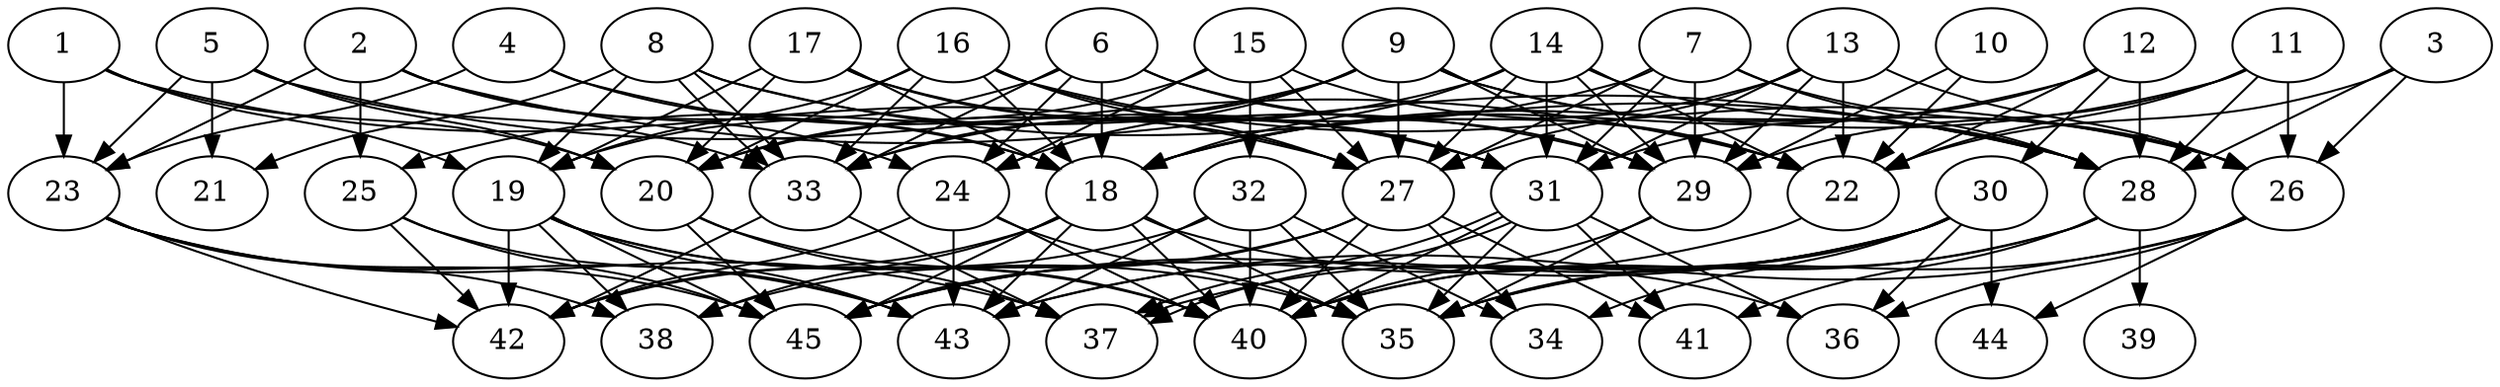 // DAG automatically generated by daggen at Thu Oct  3 14:07:23 2019
// ./daggen --dot -n 45 --ccr 0.4 --fat 0.7 --regular 0.5 --density 0.6 --mindata 5242880 --maxdata 52428800 
digraph G {
  1 [size="108715520", alpha="0.19", expect_size="43486208"] 
  1 -> 19 [size ="43486208"]
  1 -> 20 [size ="43486208"]
  1 -> 23 [size ="43486208"]
  1 -> 27 [size ="43486208"]
  2 [size="117102080", alpha="0.18", expect_size="46840832"] 
  2 -> 18 [size ="46840832"]
  2 -> 23 [size ="46840832"]
  2 -> 24 [size ="46840832"]
  2 -> 25 [size ="46840832"]
  2 -> 28 [size ="46840832"]
  3 [size="69898240", alpha="0.04", expect_size="27959296"] 
  3 -> 22 [size ="27959296"]
  3 -> 26 [size ="27959296"]
  3 -> 28 [size ="27959296"]
  4 [size="108454400", alpha="0.16", expect_size="43381760"] 
  4 -> 18 [size ="43381760"]
  4 -> 23 [size ="43381760"]
  4 -> 31 [size ="43381760"]
  5 [size="46312960", alpha="0.04", expect_size="18525184"] 
  5 -> 20 [size ="18525184"]
  5 -> 21 [size ="18525184"]
  5 -> 22 [size ="18525184"]
  5 -> 23 [size ="18525184"]
  5 -> 33 [size ="18525184"]
  6 [size="13585920", alpha="0.10", expect_size="5434368"] 
  6 -> 18 [size ="5434368"]
  6 -> 19 [size ="5434368"]
  6 -> 22 [size ="5434368"]
  6 -> 24 [size ="5434368"]
  6 -> 29 [size ="5434368"]
  6 -> 33 [size ="5434368"]
  7 [size="15557120", alpha="0.17", expect_size="6222848"] 
  7 -> 26 [size ="6222848"]
  7 -> 27 [size ="6222848"]
  7 -> 28 [size ="6222848"]
  7 -> 29 [size ="6222848"]
  7 -> 31 [size ="6222848"]
  7 -> 33 [size ="6222848"]
  8 [size="45959680", alpha="0.12", expect_size="18383872"] 
  8 -> 19 [size ="18383872"]
  8 -> 21 [size ="18383872"]
  8 -> 28 [size ="18383872"]
  8 -> 29 [size ="18383872"]
  8 -> 33 [size ="18383872"]
  8 -> 33 [size ="18383872"]
  9 [size="47869440", alpha="0.03", expect_size="19147776"] 
  9 -> 24 [size ="19147776"]
  9 -> 25 [size ="19147776"]
  9 -> 26 [size ="19147776"]
  9 -> 27 [size ="19147776"]
  9 -> 28 [size ="19147776"]
  9 -> 29 [size ="19147776"]
  9 -> 33 [size ="19147776"]
  10 [size="22707200", alpha="0.16", expect_size="9082880"] 
  10 -> 22 [size ="9082880"]
  10 -> 29 [size ="9082880"]
  11 [size="86128640", alpha="0.16", expect_size="34451456"] 
  11 -> 18 [size ="34451456"]
  11 -> 22 [size ="34451456"]
  11 -> 26 [size ="34451456"]
  11 -> 28 [size ="34451456"]
  11 -> 29 [size ="34451456"]
  12 [size="80655360", alpha="0.03", expect_size="32262144"] 
  12 -> 18 [size ="32262144"]
  12 -> 22 [size ="32262144"]
  12 -> 28 [size ="32262144"]
  12 -> 30 [size ="32262144"]
  12 -> 31 [size ="32262144"]
  13 [size="66864640", alpha="0.02", expect_size="26745856"] 
  13 -> 18 [size ="26745856"]
  13 -> 22 [size ="26745856"]
  13 -> 26 [size ="26745856"]
  13 -> 27 [size ="26745856"]
  13 -> 29 [size ="26745856"]
  13 -> 31 [size ="26745856"]
  14 [size="91358720", alpha="0.05", expect_size="36543488"] 
  14 -> 18 [size ="36543488"]
  14 -> 20 [size ="36543488"]
  14 -> 22 [size ="36543488"]
  14 -> 27 [size ="36543488"]
  14 -> 28 [size ="36543488"]
  14 -> 29 [size ="36543488"]
  14 -> 31 [size ="36543488"]
  15 [size="69442560", alpha="0.04", expect_size="27777024"] 
  15 -> 20 [size ="27777024"]
  15 -> 22 [size ="27777024"]
  15 -> 24 [size ="27777024"]
  15 -> 27 [size ="27777024"]
  15 -> 32 [size ="27777024"]
  16 [size="94115840", alpha="0.08", expect_size="37646336"] 
  16 -> 18 [size ="37646336"]
  16 -> 19 [size ="37646336"]
  16 -> 20 [size ="37646336"]
  16 -> 26 [size ="37646336"]
  16 -> 27 [size ="37646336"]
  16 -> 31 [size ="37646336"]
  16 -> 33 [size ="37646336"]
  17 [size="32770560", alpha="0.06", expect_size="13108224"] 
  17 -> 18 [size ="13108224"]
  17 -> 19 [size ="13108224"]
  17 -> 20 [size ="13108224"]
  17 -> 27 [size ="13108224"]
  17 -> 31 [size ="13108224"]
  18 [size="17295360", alpha="0.09", expect_size="6918144"] 
  18 -> 35 [size ="6918144"]
  18 -> 36 [size ="6918144"]
  18 -> 38 [size ="6918144"]
  18 -> 40 [size ="6918144"]
  18 -> 42 [size ="6918144"]
  18 -> 43 [size ="6918144"]
  18 -> 45 [size ="6918144"]
  19 [size="85181440", alpha="0.11", expect_size="34072576"] 
  19 -> 35 [size ="34072576"]
  19 -> 38 [size ="34072576"]
  19 -> 40 [size ="34072576"]
  19 -> 42 [size ="34072576"]
  19 -> 43 [size ="34072576"]
  19 -> 45 [size ="34072576"]
  20 [size="102492160", alpha="0.08", expect_size="40996864"] 
  20 -> 37 [size ="40996864"]
  20 -> 40 [size ="40996864"]
  20 -> 45 [size ="40996864"]
  21 [size="78620160", alpha="0.02", expect_size="31448064"] 
  22 [size="55767040", alpha="0.13", expect_size="22306816"] 
  22 -> 45 [size ="22306816"]
  23 [size="71191040", alpha="0.14", expect_size="28476416"] 
  23 -> 37 [size ="28476416"]
  23 -> 38 [size ="28476416"]
  23 -> 42 [size ="28476416"]
  23 -> 43 [size ="28476416"]
  23 -> 45 [size ="28476416"]
  24 [size="83420160", alpha="0.10", expect_size="33368064"] 
  24 -> 35 [size ="33368064"]
  24 -> 40 [size ="33368064"]
  24 -> 42 [size ="33368064"]
  24 -> 43 [size ="33368064"]
  25 [size="114775040", alpha="0.13", expect_size="45910016"] 
  25 -> 42 [size ="45910016"]
  25 -> 43 [size ="45910016"]
  25 -> 45 [size ="45910016"]
  26 [size="21946880", alpha="0.16", expect_size="8778752"] 
  26 -> 35 [size ="8778752"]
  26 -> 36 [size ="8778752"]
  26 -> 43 [size ="8778752"]
  26 -> 44 [size ="8778752"]
  27 [size="67952640", alpha="0.19", expect_size="27181056"] 
  27 -> 34 [size ="27181056"]
  27 -> 38 [size ="27181056"]
  27 -> 40 [size ="27181056"]
  27 -> 41 [size ="27181056"]
  27 -> 45 [size ="27181056"]
  28 [size="101483520", alpha="0.07", expect_size="40593408"] 
  28 -> 35 [size ="40593408"]
  28 -> 39 [size ="40593408"]
  28 -> 40 [size ="40593408"]
  28 -> 41 [size ="40593408"]
  29 [size="38801920", alpha="0.02", expect_size="15520768"] 
  29 -> 35 [size ="15520768"]
  29 -> 40 [size ="15520768"]
  30 [size="103989760", alpha="0.18", expect_size="41595904"] 
  30 -> 34 [size ="41595904"]
  30 -> 35 [size ="41595904"]
  30 -> 36 [size ="41595904"]
  30 -> 37 [size ="41595904"]
  30 -> 40 [size ="41595904"]
  30 -> 43 [size ="41595904"]
  30 -> 44 [size ="41595904"]
  30 -> 45 [size ="41595904"]
  31 [size="35028480", alpha="0.06", expect_size="14011392"] 
  31 -> 35 [size ="14011392"]
  31 -> 36 [size ="14011392"]
  31 -> 37 [size ="14011392"]
  31 -> 37 [size ="14011392"]
  31 -> 40 [size ="14011392"]
  31 -> 41 [size ="14011392"]
  32 [size="45486080", alpha="0.06", expect_size="18194432"] 
  32 -> 34 [size ="18194432"]
  32 -> 35 [size ="18194432"]
  32 -> 40 [size ="18194432"]
  32 -> 42 [size ="18194432"]
  32 -> 43 [size ="18194432"]
  33 [size="121397760", alpha="0.15", expect_size="48559104"] 
  33 -> 37 [size ="48559104"]
  33 -> 42 [size ="48559104"]
  34 [size="83624960", alpha="0.18", expect_size="33449984"] 
  35 [size="27517440", alpha="0.09", expect_size="11006976"] 
  36 [size="104243200", alpha="0.15", expect_size="41697280"] 
  37 [size="78353920", alpha="0.04", expect_size="31341568"] 
  38 [size="70264320", alpha="0.14", expect_size="28105728"] 
  39 [size="112829440", alpha="0.16", expect_size="45131776"] 
  40 [size="122846720", alpha="0.13", expect_size="49138688"] 
  41 [size="109918720", alpha="0.01", expect_size="43967488"] 
  42 [size="29104640", alpha="0.16", expect_size="11641856"] 
  43 [size="65914880", alpha="0.01", expect_size="26365952"] 
  44 [size="38182400", alpha="0.18", expect_size="15272960"] 
  45 [size="24153600", alpha="0.13", expect_size="9661440"] 
}
